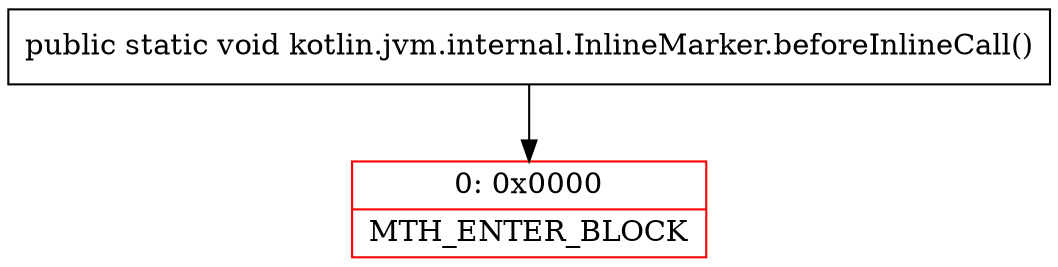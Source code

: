digraph "CFG forkotlin.jvm.internal.InlineMarker.beforeInlineCall()V" {
subgraph cluster_Region_947539809 {
label = "R(0)";
node [shape=record,color=blue];
}
Node_0 [shape=record,color=red,label="{0\:\ 0x0000|MTH_ENTER_BLOCK\l}"];
MethodNode[shape=record,label="{public static void kotlin.jvm.internal.InlineMarker.beforeInlineCall() }"];
MethodNode -> Node_0;
}


